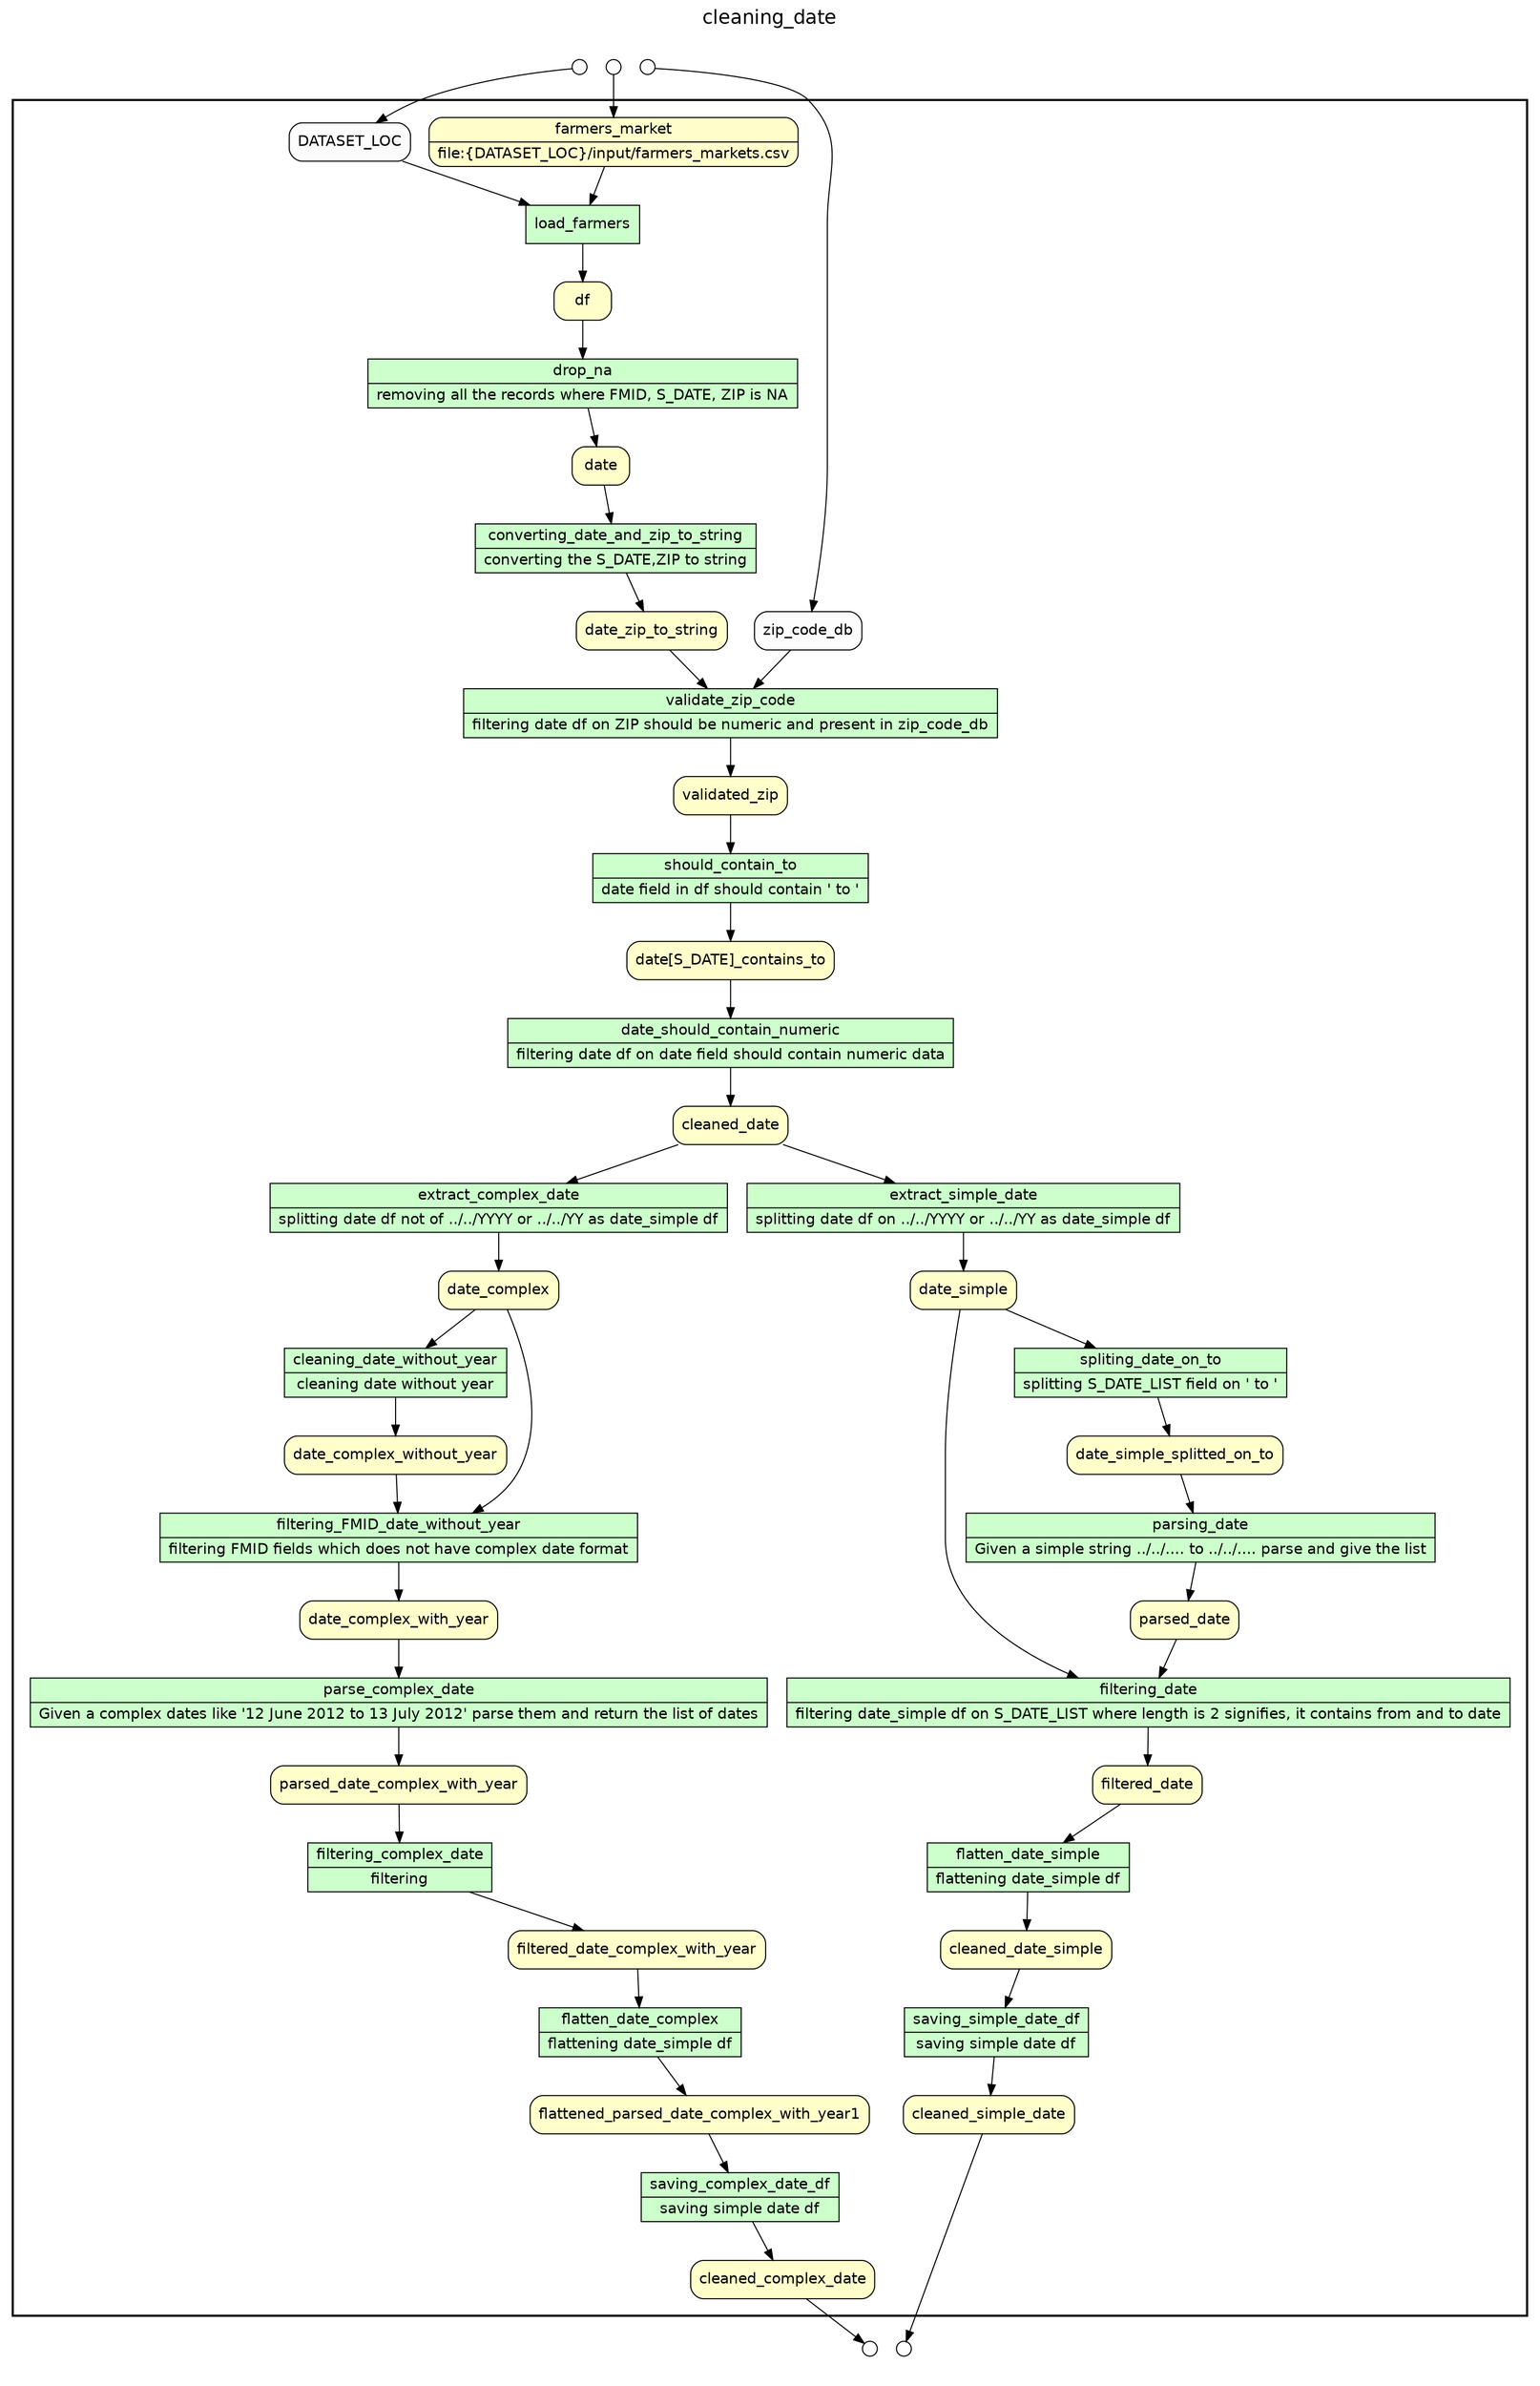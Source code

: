 digraph Workflow {
rankdir=TB
fontname=Helvetica; fontsize=18; labelloc=t
label=cleaning_date
subgraph cluster_workflow_box_outer { label=""; color=black; penwidth=2
subgraph cluster_workflow_box_inner { label=""; penwidth=0
node[shape=box style=filled fillcolor="#CCFFCC" peripheries=1 fontname=Helvetica]
load_farmers
drop_na [shape=record rankdir=LR label="{<f0> drop_na |<f1> removing all the records where FMID, S_DATE, ZIP is NA}"];
converting_date_and_zip_to_string [shape=record rankdir=LR label="{<f0> converting_date_and_zip_to_string |<f1> converting the S_DATE,ZIP to string}"];
validate_zip_code [shape=record rankdir=LR label="{<f0> validate_zip_code |<f1> filtering date df on ZIP should be numeric and present in zip_code_db}"];
should_contain_to [shape=record rankdir=LR label="{<f0> should_contain_to |<f1> date field in df should contain ' to '}"];
date_should_contain_numeric [shape=record rankdir=LR label="{<f0> date_should_contain_numeric |<f1> filtering date df on date field should contain numeric data}"];
extract_simple_date [shape=record rankdir=LR label="{<f0> extract_simple_date |<f1> splitting date df on ../../YYYY or ../../YY as date_simple df}"];
extract_complex_date [shape=record rankdir=LR label="{<f0> extract_complex_date |<f1> splitting date df not of ../../YYYY or ../../YY as date_simple df}"];
spliting_date_on_to [shape=record rankdir=LR label="{<f0> spliting_date_on_to |<f1> splitting S_DATE_LIST field on ' to '}"];
parsing_date [shape=record rankdir=LR label="{<f0> parsing_date |<f1> Given a simple string ../../.... to ../../.... parse and give the list}"];
filtering_date [shape=record rankdir=LR label="{<f0> filtering_date |<f1> filtering date_simple df on S_DATE_LIST where length is 2 signifies, it contains from and to date}"];
flatten_date_simple [shape=record rankdir=LR label="{<f0> flatten_date_simple |<f1> flattening date_simple df}"];
saving_simple_date_df [shape=record rankdir=LR label="{<f0> saving_simple_date_df |<f1> saving simple date df}"];
cleaning_date_without_year [shape=record rankdir=LR label="{<f0> cleaning_date_without_year |<f1> cleaning date without year}"];
filtering_FMID_date_without_year [shape=record rankdir=LR label="{<f0> filtering_FMID_date_without_year |<f1> filtering FMID fields which does not have complex date format}"];
parse_complex_date [shape=record rankdir=LR label="{<f0> parse_complex_date |<f1> Given a complex dates like '12 June 2012 to 13 July 2012' parse them and return the list of dates}"];
filtering_complex_date [shape=record rankdir=LR label="{<f0> filtering_complex_date |<f1> filtering}"];
flatten_date_complex [shape=record rankdir=LR label="{<f0> flatten_date_complex |<f1> flattening date_simple df}"];
saving_complex_date_df [shape=record rankdir=LR label="{<f0> saving_complex_date_df |<f1> saving simple date df}"];
node[shape=box style="rounded,filled" fillcolor="#FFFFCC" peripheries=1 fontname=Helvetica]
cleaned_simple_date
cleaned_complex_date
farmers_market [shape=record rankdir=LR label="{<f0> farmers_market |<f1> file\:\{DATASET_LOC\}/input/farmers_markets.csv}"];
df
date
date_zip_to_string
validated_zip
"date[S_DATE]_contains_to"
cleaned_date
date_simple
date_simple_splitted_on_to
parsed_date
filtered_date
cleaned_date_simple
date_complex
date_complex_without_year
date_complex_with_year
parsed_date_complex_with_year
filtered_date_complex_with_year
flattened_parsed_date_complex_with_year1
node[shape=box style="rounded,filled" fillcolor="#FCFCFC" peripheries=1 fontname=Helvetica]
DATASET_LOC
zip_code_db
load_farmers -> df
DATASET_LOC -> load_farmers
farmers_market -> load_farmers
drop_na -> date
df -> drop_na
converting_date_and_zip_to_string -> date_zip_to_string
date -> converting_date_and_zip_to_string
validate_zip_code -> validated_zip
date_zip_to_string -> validate_zip_code
zip_code_db -> validate_zip_code
should_contain_to -> "date[S_DATE]_contains_to"
validated_zip -> should_contain_to
date_should_contain_numeric -> cleaned_date
"date[S_DATE]_contains_to" -> date_should_contain_numeric
extract_simple_date -> date_simple
cleaned_date -> extract_simple_date
extract_complex_date -> date_complex
cleaned_date -> extract_complex_date
spliting_date_on_to -> date_simple_splitted_on_to
date_simple -> spliting_date_on_to
parsing_date -> parsed_date
date_simple_splitted_on_to -> parsing_date
filtering_date -> filtered_date
parsed_date -> filtering_date
date_simple -> filtering_date
flatten_date_simple -> cleaned_date_simple
filtered_date -> flatten_date_simple
saving_simple_date_df -> cleaned_simple_date
cleaned_date_simple -> saving_simple_date_df
cleaning_date_without_year -> date_complex_without_year
date_complex -> cleaning_date_without_year
filtering_FMID_date_without_year -> date_complex_with_year
date_complex -> filtering_FMID_date_without_year
date_complex_without_year -> filtering_FMID_date_without_year
parse_complex_date -> parsed_date_complex_with_year
date_complex_with_year -> parse_complex_date
filtering_complex_date -> filtered_date_complex_with_year
parsed_date_complex_with_year -> filtering_complex_date
flatten_date_complex -> flattened_parsed_date_complex_with_year1
filtered_date_complex_with_year -> flatten_date_complex
saving_complex_date_df -> cleaned_complex_date
flattened_parsed_date_complex_with_year1 -> saving_complex_date_df
}}
subgraph cluster_input_ports_group_outer { label=""; penwidth=0
subgraph cluster_input_ports_group_inner { label=""; penwidth=0
node[shape=circle style="rounded,filled" fillcolor="#FFFFFF" peripheries=1 fontname=Helvetica width=0.2]
DATASET_LOC_input_port [label=""]
zip_code_db_input_port [label=""]
farmers_market_input_port [label=""]
}}
subgraph cluster_output_ports_group_outer { label=""; penwidth=0
subgraph cluster_output_ports_group_inner { label=""; penwidth=0
node[shape=circle style="rounded,filled" fillcolor="#FFFFFF" peripheries=1 fontname=Helvetica width=0.2]
cleaned_simple_date_output_port [label=""]
cleaned_complex_date_output_port [label=""]
}}
DATASET_LOC_input_port -> DATASET_LOC
zip_code_db_input_port -> zip_code_db
farmers_market_input_port -> farmers_market
cleaned_simple_date -> cleaned_simple_date_output_port
cleaned_complex_date -> cleaned_complex_date_output_port
}
